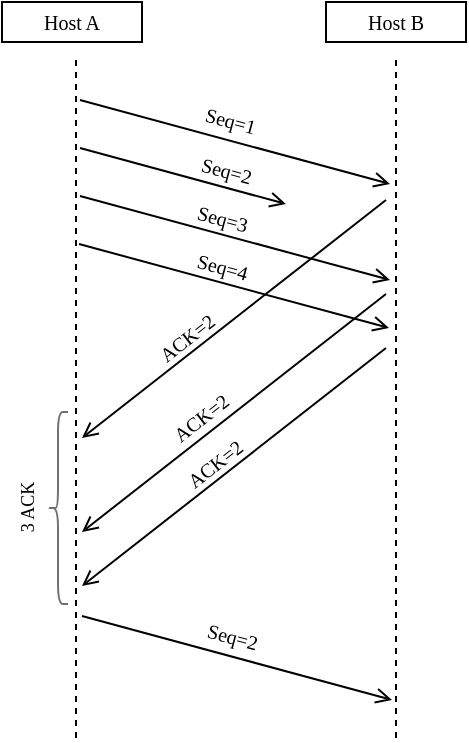 <mxfile version="20.2.3" type="device"><diagram id="AzqDClET7dcJzGsHR13M" name="Page-1"><mxGraphModel dx="694" dy="358" grid="1" gridSize="10" guides="1" tooltips="1" connect="1" arrows="1" fold="1" page="1" pageScale="1" pageWidth="827" pageHeight="1169" math="0" shadow="0"><root><mxCell id="0"/><mxCell id="1" parent="0"/><mxCell id="uaC6J0QnaKZKQnQRaUaz-1" value="" style="endArrow=none;html=1;rounded=0;strokeWidth=1;dashed=1;" parent="1" edge="1"><mxGeometry width="50" height="50" relative="1" as="geometry"><mxPoint x="320" y="500" as="sourcePoint"/><mxPoint x="320" y="159" as="targetPoint"/></mxGeometry></mxCell><mxCell id="uaC6J0QnaKZKQnQRaUaz-2" value="" style="endArrow=none;html=1;rounded=0;strokeWidth=1;dashed=1;" parent="1" edge="1"><mxGeometry width="50" height="50" relative="1" as="geometry"><mxPoint x="480" y="500" as="sourcePoint"/><mxPoint x="480" y="160" as="targetPoint"/></mxGeometry></mxCell><mxCell id="uaC6J0QnaKZKQnQRaUaz-3" value="" style="endArrow=open;html=1;rounded=0;strokeWidth=1;endFill=0;" parent="1" edge="1"><mxGeometry width="50" height="50" relative="1" as="geometry"><mxPoint x="322" y="181" as="sourcePoint"/><mxPoint x="477" y="223" as="targetPoint"/></mxGeometry></mxCell><mxCell id="uaC6J0QnaKZKQnQRaUaz-4" value="Seq=1" style="text;html=1;align=center;verticalAlign=middle;resizable=0;points=[];autosize=1;strokeColor=none;fillColor=none;fontFamily=Bahnschrift;rotation=15;fontSize=10;rounded=0;" parent="1" vertex="1"><mxGeometry x="372" y="176" width="50" height="30" as="geometry"/></mxCell><mxCell id="uaC6J0QnaKZKQnQRaUaz-9" value="Host A" style="whiteSpace=wrap;html=1;fontFamily=Bahnschrift;fontSize=10;fontColor=default;fillColor=none;gradientColor=none;rounded=0;" parent="1" vertex="1"><mxGeometry x="283" y="132" width="70" height="20" as="geometry"/></mxCell><mxCell id="uaC6J0QnaKZKQnQRaUaz-10" value="Host B" style="whiteSpace=wrap;html=1;fontFamily=Bahnschrift;fontSize=10;fontColor=default;fillColor=none;gradientColor=none;rounded=0;" parent="1" vertex="1"><mxGeometry x="445" y="132" width="70" height="20" as="geometry"/></mxCell><mxCell id="uaC6J0QnaKZKQnQRaUaz-11" value="" style="endArrow=open;html=1;rounded=0;strokeWidth=1;endFill=0;fillColor=#60a917;strokeColor=#000000;" parent="1" edge="1"><mxGeometry width="50" height="50" relative="1" as="geometry"><mxPoint x="475" y="231" as="sourcePoint"/><mxPoint x="323" y="350" as="targetPoint"/></mxGeometry></mxCell><mxCell id="uaC6J0QnaKZKQnQRaUaz-12" value="ACK=2" style="text;html=1;align=center;verticalAlign=middle;resizable=0;points=[];autosize=1;strokeColor=none;fillColor=none;fontSize=10;fontFamily=Bahnschrift;fontColor=default;rotation=-37.9;rounded=0;" parent="1" vertex="1"><mxGeometry x="350" y="285" width="50" height="30" as="geometry"/></mxCell><mxCell id="uaC6J0QnaKZKQnQRaUaz-24" value="" style="endArrow=open;html=1;rounded=0;strokeWidth=1;endFill=0;" parent="1" edge="1"><mxGeometry width="50" height="50" relative="1" as="geometry"><mxPoint x="322" y="205" as="sourcePoint"/><mxPoint x="425" y="233" as="targetPoint"/></mxGeometry></mxCell><mxCell id="uaC6J0QnaKZKQnQRaUaz-25" value="Seq=2" style="text;html=1;align=center;verticalAlign=middle;resizable=0;points=[];autosize=1;strokeColor=none;fillColor=none;fontFamily=Bahnschrift;rotation=15;fontSize=10;rounded=0;" parent="1" vertex="1"><mxGeometry x="370" y="201" width="50" height="30" as="geometry"/></mxCell><mxCell id="uaC6J0QnaKZKQnQRaUaz-26" value="" style="endArrow=open;html=1;rounded=0;strokeWidth=1;endFill=0;" parent="1" edge="1"><mxGeometry width="50" height="50" relative="1" as="geometry"><mxPoint x="322" y="229" as="sourcePoint"/><mxPoint x="477" y="271" as="targetPoint"/></mxGeometry></mxCell><mxCell id="uaC6J0QnaKZKQnQRaUaz-27" value="Seq=3" style="text;html=1;align=center;verticalAlign=middle;resizable=0;points=[];autosize=1;strokeColor=none;fillColor=none;fontFamily=Bahnschrift;rotation=15;fontSize=10;rounded=0;" parent="1" vertex="1"><mxGeometry x="368" y="225" width="50" height="30" as="geometry"/></mxCell><mxCell id="uaC6J0QnaKZKQnQRaUaz-28" value="" style="endArrow=open;html=1;rounded=0;strokeWidth=1;endFill=0;" parent="1" edge="1"><mxGeometry width="50" height="50" relative="1" as="geometry"><mxPoint x="321.5" y="253" as="sourcePoint"/><mxPoint x="476.5" y="295" as="targetPoint"/></mxGeometry></mxCell><mxCell id="uaC6J0QnaKZKQnQRaUaz-29" value="Seq=4" style="text;html=1;align=center;verticalAlign=middle;resizable=0;points=[];autosize=1;strokeColor=none;fillColor=none;fontFamily=Bahnschrift;rotation=15;fontSize=10;rounded=0;" parent="1" vertex="1"><mxGeometry x="367.5" y="249" width="50" height="30" as="geometry"/></mxCell><mxCell id="uaC6J0QnaKZKQnQRaUaz-33" value="" style="shape=image;html=1;verticalAlign=top;verticalLabelPosition=bottom;labelBackgroundColor=#ffffff;imageAspect=0;aspect=fixed;image=https://cdn3.iconfinder.com/data/icons/flat-actions-icons-9/792/Close_Icon-128.png;rounded=0;fontFamily=Bahnschrift;fontSize=6;fontColor=#000000;fillColor=none;gradientColor=none;" parent="1" vertex="1"><mxGeometry x="425" y="225" width="18" height="18" as="geometry"/></mxCell><mxCell id="uaC6J0QnaKZKQnQRaUaz-37" value="" style="endArrow=open;html=1;rounded=0;strokeWidth=1;endFill=0;fillColor=#60a917;strokeColor=#000000;" parent="1" edge="1"><mxGeometry width="50" height="50" relative="1" as="geometry"><mxPoint x="475" y="278" as="sourcePoint"/><mxPoint x="323" y="397" as="targetPoint"/></mxGeometry></mxCell><mxCell id="uaC6J0QnaKZKQnQRaUaz-38" value="ACK=2" style="text;html=1;align=center;verticalAlign=middle;resizable=0;points=[];autosize=1;strokeColor=none;fillColor=none;fontSize=10;fontFamily=Bahnschrift;fontColor=default;rotation=-37.9;rounded=0;" parent="1" vertex="1"><mxGeometry x="357" y="325" width="50" height="30" as="geometry"/></mxCell><mxCell id="uaC6J0QnaKZKQnQRaUaz-39" value="" style="endArrow=open;html=1;rounded=0;strokeWidth=1;endFill=0;fillColor=#60a917;strokeColor=#000000;" parent="1" edge="1"><mxGeometry width="50" height="50" relative="1" as="geometry"><mxPoint x="475" y="305" as="sourcePoint"/><mxPoint x="323" y="424" as="targetPoint"/></mxGeometry></mxCell><mxCell id="uaC6J0QnaKZKQnQRaUaz-40" value="ACK=2" style="text;html=1;align=center;verticalAlign=middle;resizable=0;points=[];autosize=1;strokeColor=none;fillColor=none;fontSize=10;fontFamily=Bahnschrift;fontColor=default;rotation=-37.9;rounded=0;" parent="1" vertex="1"><mxGeometry x="364" y="348" width="50" height="30" as="geometry"/></mxCell><mxCell id="uaC6J0QnaKZKQnQRaUaz-41" value="" style="endArrow=open;html=1;rounded=0;strokeWidth=1;endFill=0;" parent="1" edge="1"><mxGeometry width="50" height="50" relative="1" as="geometry"><mxPoint x="323" y="439" as="sourcePoint"/><mxPoint x="478" y="481" as="targetPoint"/></mxGeometry></mxCell><mxCell id="uaC6J0QnaKZKQnQRaUaz-42" value="Seq=2" style="text;html=1;align=center;verticalAlign=middle;resizable=0;points=[];autosize=1;strokeColor=none;fillColor=none;fontFamily=Bahnschrift;rotation=15;fontSize=10;rounded=0;" parent="1" vertex="1"><mxGeometry x="373" y="434" width="50" height="30" as="geometry"/></mxCell><mxCell id="uaC6J0QnaKZKQnQRaUaz-43" value="" style="shape=curlyBracket;whiteSpace=wrap;html=1;rounded=1;flipH=1;fontFamily=Bahnschrift;fontSize=6;fontColor=#000000;fillColor=none;gradientColor=none;rotation=-180;strokeColor=#707070;" parent="1" vertex="1"><mxGeometry x="306" y="337" width="10" height="96" as="geometry"/></mxCell><mxCell id="uaC6J0QnaKZKQnQRaUaz-44" value="3 ACK" style="text;html=1;align=center;verticalAlign=middle;resizable=0;points=[];autosize=1;strokeColor=none;fillColor=none;fontSize=9;fontFamily=Bahnschrift;fontColor=#000000;rotation=-90;" parent="1" vertex="1"><mxGeometry x="271" y="375" width="50" height="20" as="geometry"/></mxCell></root></mxGraphModel></diagram></mxfile>